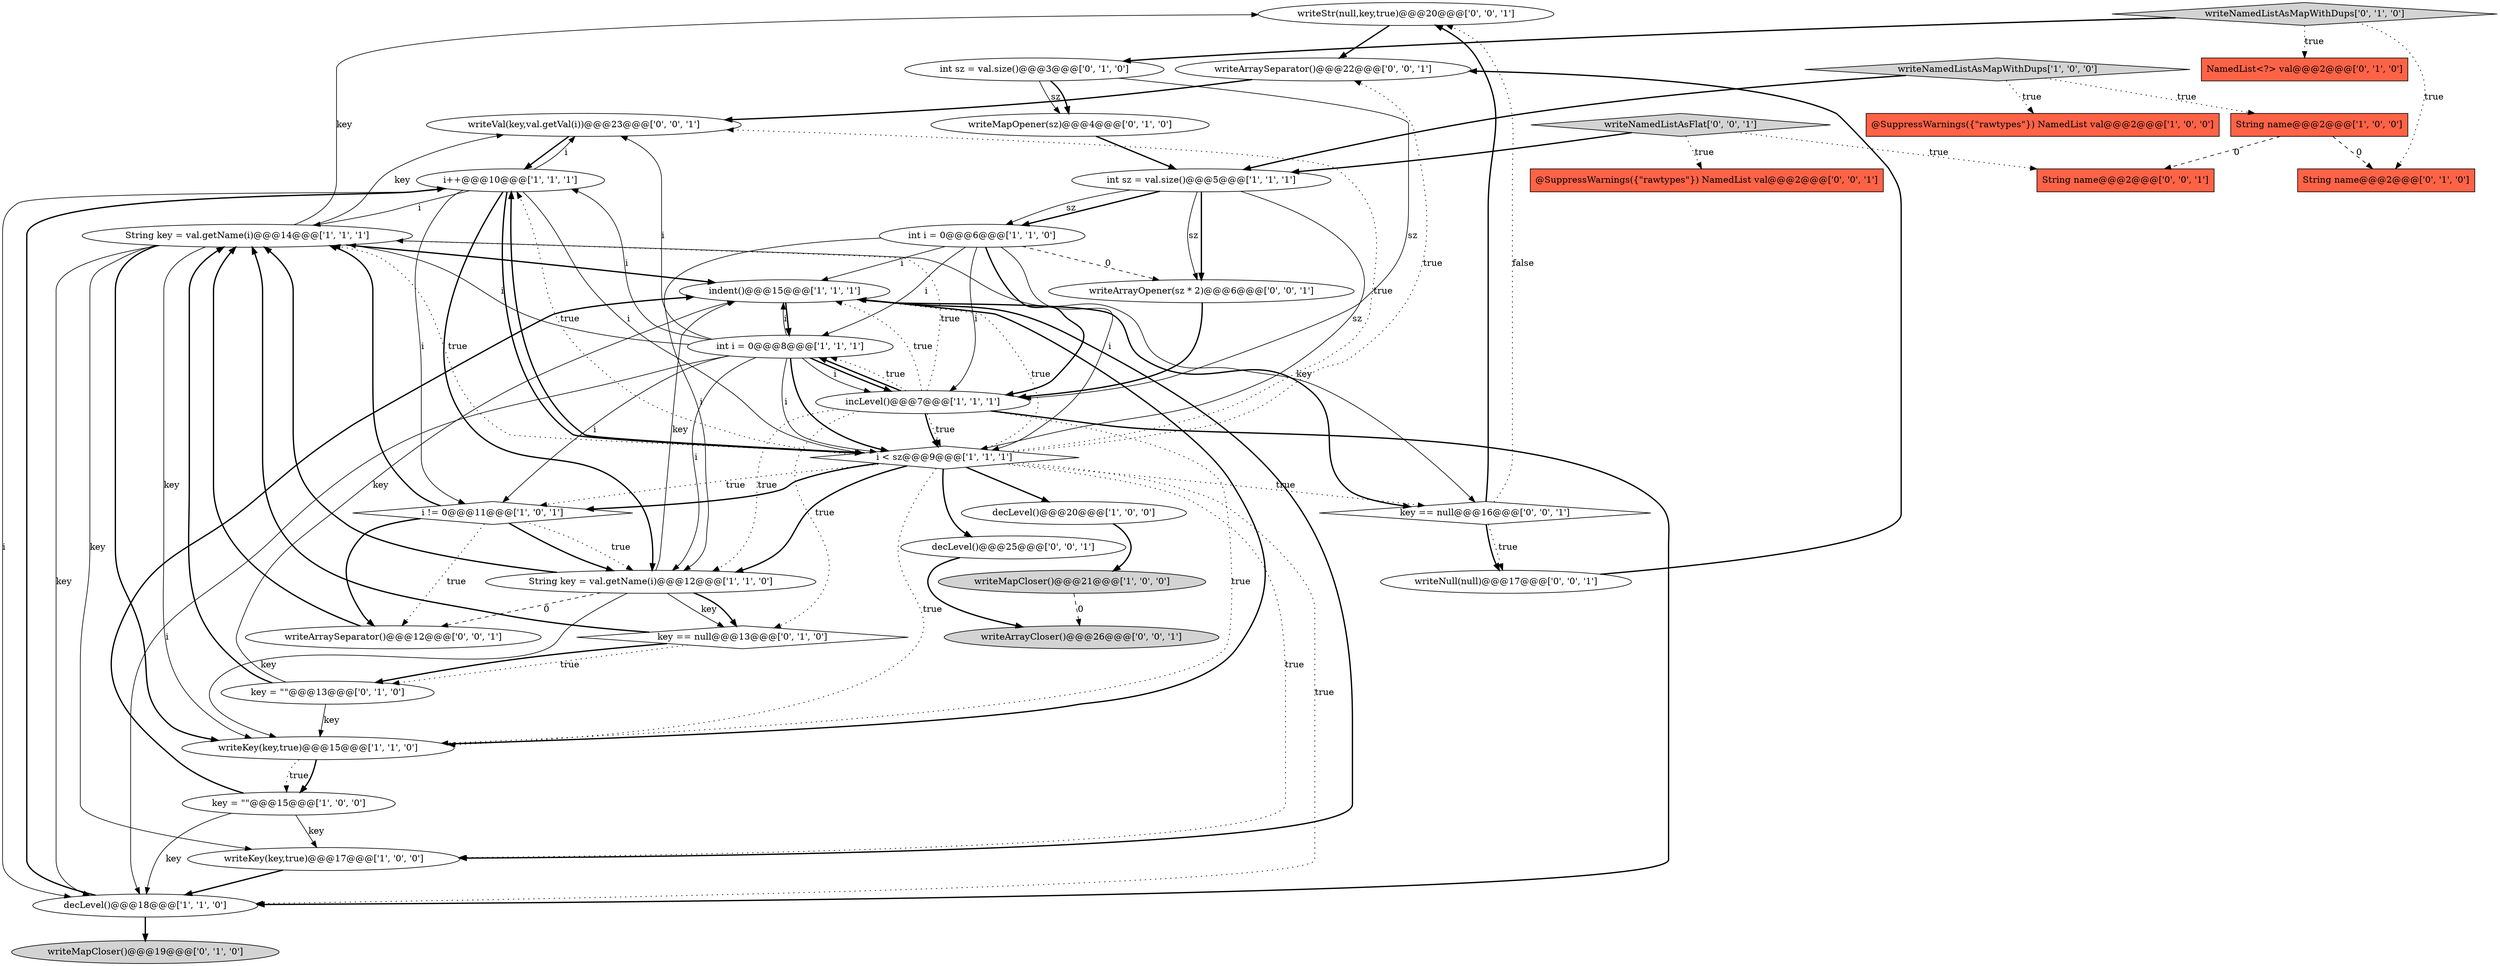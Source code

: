 digraph {
27 [style = filled, label = "writeStr(null,key,true)@@@20@@@['0', '0', '1']", fillcolor = white, shape = ellipse image = "AAA0AAABBB3BBB"];
20 [style = filled, label = "NamedList<?> val@@@2@@@['0', '1', '0']", fillcolor = tomato, shape = box image = "AAA0AAABBB2BBB"];
14 [style = filled, label = "String key = val.getName(i)@@@14@@@['1', '1', '1']", fillcolor = white, shape = ellipse image = "AAA0AAABBB1BBB"];
36 [style = filled, label = "writeVal(key,val.getVal(i))@@@23@@@['0', '0', '1']", fillcolor = white, shape = ellipse image = "AAA0AAABBB3BBB"];
21 [style = filled, label = "int sz = val.size()@@@3@@@['0', '1', '0']", fillcolor = white, shape = ellipse image = "AAA0AAABBB2BBB"];
3 [style = filled, label = "int i = 0@@@6@@@['1', '1', '0']", fillcolor = white, shape = ellipse image = "AAA0AAABBB1BBB"];
1 [style = filled, label = "String key = val.getName(i)@@@12@@@['1', '1', '0']", fillcolor = white, shape = ellipse image = "AAA0AAABBB1BBB"];
30 [style = filled, label = "decLevel()@@@25@@@['0', '0', '1']", fillcolor = white, shape = ellipse image = "AAA0AAABBB3BBB"];
12 [style = filled, label = "i != 0@@@11@@@['1', '0', '1']", fillcolor = white, shape = diamond image = "AAA0AAABBB1BBB"];
31 [style = filled, label = "@SuppressWarnings({\"rawtypes\"}) NamedList val@@@2@@@['0', '0', '1']", fillcolor = tomato, shape = box image = "AAA0AAABBB3BBB"];
22 [style = filled, label = "writeMapOpener(sz)@@@4@@@['0', '1', '0']", fillcolor = white, shape = ellipse image = "AAA0AAABBB2BBB"];
6 [style = filled, label = "i < sz@@@9@@@['1', '1', '1']", fillcolor = white, shape = diamond image = "AAA0AAABBB1BBB"];
5 [style = filled, label = "int sz = val.size()@@@5@@@['1', '1', '1']", fillcolor = white, shape = ellipse image = "AAA0AAABBB1BBB"];
2 [style = filled, label = "i++@@@10@@@['1', '1', '1']", fillcolor = white, shape = ellipse image = "AAA0AAABBB1BBB"];
13 [style = filled, label = "writeKey(key,true)@@@15@@@['1', '1', '0']", fillcolor = white, shape = ellipse image = "AAA0AAABBB1BBB"];
18 [style = filled, label = "String name@@@2@@@['1', '0', '0']", fillcolor = tomato, shape = box image = "AAA1AAABBB1BBB"];
28 [style = filled, label = "writeNamedListAsFlat['0', '0', '1']", fillcolor = lightgray, shape = diamond image = "AAA0AAABBB3BBB"];
29 [style = filled, label = "key == null@@@16@@@['0', '0', '1']", fillcolor = white, shape = diamond image = "AAA0AAABBB3BBB"];
19 [style = filled, label = "writeMapCloser()@@@19@@@['0', '1', '0']", fillcolor = lightgray, shape = ellipse image = "AAA0AAABBB2BBB"];
15 [style = filled, label = "writeNamedListAsMapWithDups['1', '0', '0']", fillcolor = lightgray, shape = diamond image = "AAA0AAABBB1BBB"];
10 [style = filled, label = "decLevel()@@@20@@@['1', '0', '0']", fillcolor = white, shape = ellipse image = "AAA0AAABBB1BBB"];
24 [style = filled, label = "key == null@@@13@@@['0', '1', '0']", fillcolor = white, shape = diamond image = "AAA0AAABBB2BBB"];
7 [style = filled, label = "int i = 0@@@8@@@['1', '1', '1']", fillcolor = white, shape = ellipse image = "AAA0AAABBB1BBB"];
17 [style = filled, label = "writeMapCloser()@@@21@@@['1', '0', '0']", fillcolor = lightgray, shape = ellipse image = "AAA0AAABBB1BBB"];
16 [style = filled, label = "incLevel()@@@7@@@['1', '1', '1']", fillcolor = white, shape = ellipse image = "AAA0AAABBB1BBB"];
9 [style = filled, label = "writeKey(key,true)@@@17@@@['1', '0', '0']", fillcolor = white, shape = ellipse image = "AAA0AAABBB1BBB"];
26 [style = filled, label = "key = \"\"@@@13@@@['0', '1', '0']", fillcolor = white, shape = ellipse image = "AAA0AAABBB2BBB"];
4 [style = filled, label = "key = \"\"@@@15@@@['1', '0', '0']", fillcolor = white, shape = ellipse image = "AAA0AAABBB1BBB"];
32 [style = filled, label = "writeArrayOpener(sz * 2)@@@6@@@['0', '0', '1']", fillcolor = white, shape = ellipse image = "AAA0AAABBB3BBB"];
38 [style = filled, label = "writeArraySeparator()@@@12@@@['0', '0', '1']", fillcolor = white, shape = ellipse image = "AAA0AAABBB3BBB"];
33 [style = filled, label = "writeArraySeparator()@@@22@@@['0', '0', '1']", fillcolor = white, shape = ellipse image = "AAA0AAABBB3BBB"];
0 [style = filled, label = "@SuppressWarnings({\"rawtypes\"}) NamedList val@@@2@@@['1', '0', '0']", fillcolor = tomato, shape = box image = "AAA0AAABBB1BBB"];
23 [style = filled, label = "writeNamedListAsMapWithDups['0', '1', '0']", fillcolor = lightgray, shape = diamond image = "AAA0AAABBB2BBB"];
8 [style = filled, label = "decLevel()@@@18@@@['1', '1', '0']", fillcolor = white, shape = ellipse image = "AAA0AAABBB1BBB"];
34 [style = filled, label = "String name@@@2@@@['0', '0', '1']", fillcolor = tomato, shape = box image = "AAA0AAABBB3BBB"];
37 [style = filled, label = "writeArrayCloser()@@@26@@@['0', '0', '1']", fillcolor = lightgray, shape = ellipse image = "AAA0AAABBB3BBB"];
25 [style = filled, label = "String name@@@2@@@['0', '1', '0']", fillcolor = tomato, shape = box image = "AAA1AAABBB2BBB"];
35 [style = filled, label = "writeNull(null)@@@17@@@['0', '0', '1']", fillcolor = white, shape = ellipse image = "AAA0AAABBB3BBB"];
11 [style = filled, label = "indent()@@@15@@@['1', '1', '1']", fillcolor = white, shape = ellipse image = "AAA0AAABBB1BBB"];
5->3 [style = bold, label=""];
3->16 [style = solid, label="i"];
16->13 [style = dotted, label="true"];
2->6 [style = bold, label=""];
7->1 [style = solid, label="i"];
16->7 [style = bold, label=""];
11->29 [style = bold, label=""];
10->17 [style = bold, label=""];
3->16 [style = bold, label=""];
7->36 [style = solid, label="i"];
11->9 [style = bold, label=""];
7->16 [style = solid, label="i"];
2->8 [style = solid, label="i"];
4->8 [style = solid, label="key"];
16->7 [style = dotted, label="true"];
12->38 [style = bold, label=""];
36->2 [style = bold, label=""];
7->16 [style = bold, label=""];
1->38 [style = dashed, label="0"];
26->11 [style = solid, label="key"];
7->6 [style = solid, label="i"];
27->33 [style = bold, label=""];
6->11 [style = dotted, label="true"];
14->11 [style = bold, label=""];
13->4 [style = dotted, label="true"];
18->25 [style = dashed, label="0"];
14->29 [style = solid, label="key"];
21->22 [style = solid, label="sz"];
28->5 [style = bold, label=""];
16->6 [style = bold, label=""];
6->13 [style = dotted, label="true"];
15->18 [style = dotted, label="true"];
26->14 [style = bold, label=""];
4->9 [style = solid, label="key"];
9->8 [style = bold, label=""];
12->1 [style = bold, label=""];
13->11 [style = bold, label=""];
22->5 [style = bold, label=""];
6->2 [style = bold, label=""];
7->12 [style = solid, label="i"];
29->27 [style = bold, label=""];
6->14 [style = dotted, label="true"];
16->1 [style = dotted, label="true"];
24->26 [style = dotted, label="true"];
21->22 [style = bold, label=""];
6->29 [style = dotted, label="true"];
2->14 [style = solid, label="i"];
33->36 [style = bold, label=""];
7->6 [style = bold, label=""];
16->14 [style = dotted, label="true"];
12->14 [style = bold, label=""];
6->12 [style = dotted, label="true"];
29->35 [style = bold, label=""];
3->32 [style = dashed, label="0"];
2->36 [style = solid, label="i"];
6->33 [style = dotted, label="true"];
16->11 [style = dotted, label="true"];
28->34 [style = dotted, label="true"];
14->9 [style = solid, label="key"];
5->3 [style = solid, label="sz"];
16->24 [style = dotted, label="true"];
14->8 [style = solid, label="key"];
16->8 [style = bold, label=""];
7->2 [style = solid, label="i"];
1->24 [style = solid, label="key"];
2->1 [style = bold, label=""];
1->11 [style = solid, label="key"];
32->16 [style = bold, label=""];
15->0 [style = dotted, label="true"];
21->16 [style = solid, label="sz"];
3->6 [style = solid, label="i"];
14->27 [style = solid, label="key"];
5->32 [style = bold, label=""];
18->34 [style = dashed, label="0"];
6->1 [style = bold, label=""];
24->26 [style = bold, label=""];
23->20 [style = dotted, label="true"];
6->2 [style = dotted, label="true"];
8->2 [style = bold, label=""];
6->9 [style = dotted, label="true"];
6->8 [style = dotted, label="true"];
6->10 [style = bold, label=""];
29->27 [style = dotted, label="false"];
14->13 [style = bold, label=""];
14->13 [style = solid, label="key"];
7->8 [style = solid, label="i"];
23->25 [style = dotted, label="true"];
1->13 [style = solid, label="key"];
7->14 [style = solid, label="i"];
6->12 [style = bold, label=""];
28->31 [style = dotted, label="true"];
6->36 [style = dotted, label="true"];
14->36 [style = solid, label="key"];
2->6 [style = solid, label="i"];
8->19 [style = bold, label=""];
3->7 [style = solid, label="i"];
35->33 [style = bold, label=""];
12->1 [style = dotted, label="true"];
3->1 [style = solid, label="i"];
30->37 [style = bold, label=""];
12->38 [style = dotted, label="true"];
15->5 [style = bold, label=""];
38->14 [style = bold, label=""];
24->14 [style = bold, label=""];
26->13 [style = solid, label="key"];
23->21 [style = bold, label=""];
5->6 [style = solid, label="sz"];
1->24 [style = bold, label=""];
2->12 [style = solid, label="i"];
1->14 [style = bold, label=""];
3->11 [style = solid, label="i"];
17->37 [style = dashed, label="0"];
5->32 [style = solid, label="sz"];
4->11 [style = bold, label=""];
29->35 [style = dotted, label="true"];
11->7 [style = bold, label=""];
7->11 [style = solid, label="i"];
16->6 [style = dotted, label="true"];
13->4 [style = bold, label=""];
6->30 [style = bold, label=""];
}
